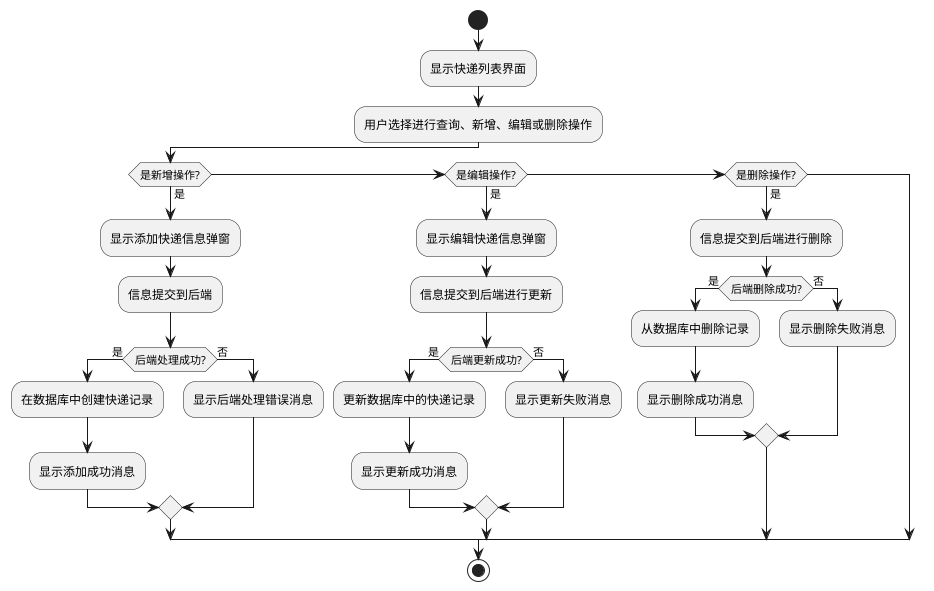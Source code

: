@startuml
start
:显示快递列表界面;
:用户选择进行查询、新增、编辑或删除操作;

if (是新增操作?) then (是)
  :显示添加快递信息弹窗;
  :信息提交到后端;
  if (后端处理成功?) then (是)
    :在数据库中创建快递记录;
    :显示添加成功消息;
  else (否)
    :显示后端处理错误消息;
  endif
else if (是编辑操作?) then (是)
  :显示编辑快递信息弹窗;
  :信息提交到后端进行更新;
  if (后端更新成功?) then (是)
    :更新数据库中的快递记录;
    :显示更新成功消息;
  else (否)
    :显示更新失败消息;
  endif
else if (是删除操作?) then (是)
  :信息提交到后端进行删除;
  if (后端删除成功?) then (是)
    :从数据库中删除记录;
    :显示删除成功消息;
  else (否)
    :显示删除失败消息;
  endif
endif

stop
@enduml
